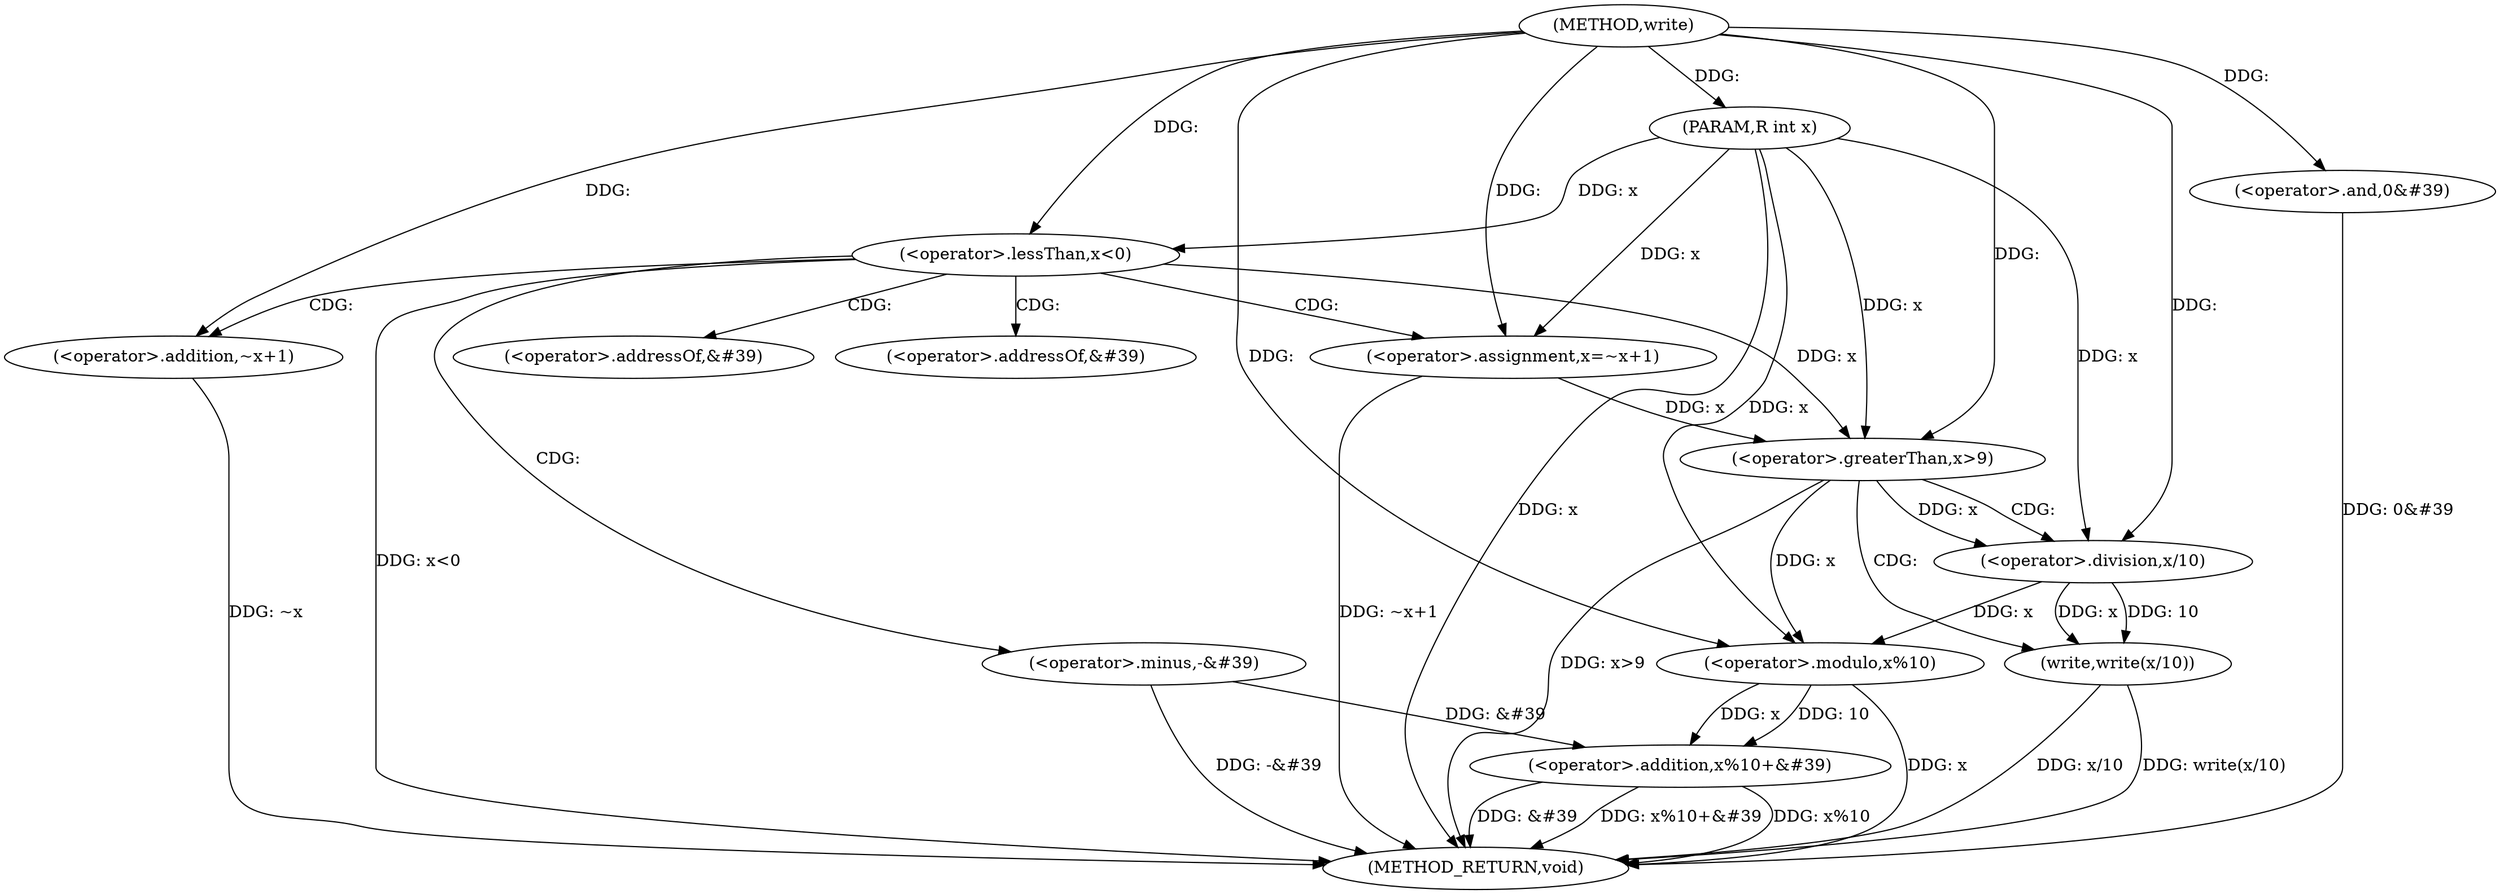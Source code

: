 digraph "write" {  
"1000163" [label = "(METHOD,write)" ]
"1000198" [label = "(METHOD_RETURN,void)" ]
"1000164" [label = "(PARAM,R int x)" ]
"1000189" [label = "(<operator>.addition,x%10+&#39)" ]
"1000195" [label = "(<operator>.and,0&#39)" ]
"1000167" [label = "(<operator>.lessThan,x<0)" ]
"1000182" [label = "(<operator>.greaterThan,x>9)" ]
"1000185" [label = "(write,write(x/10))" ]
"1000171" [label = "(<operator>.assignment,x=~x+1)" ]
"1000178" [label = "(<operator>.minus,-&#39)" ]
"1000190" [label = "(<operator>.modulo,x%10)" ]
"1000186" [label = "(<operator>.division,x/10)" ]
"1000173" [label = "(<operator>.addition,~x+1)" ]
"1000176" [label = "(<operator>.addressOf,&#39)" ]
"1000179" [label = "(<operator>.addressOf,&#39)" ]
  "1000164" -> "1000198"  [ label = "DDG: x"] 
  "1000167" -> "1000198"  [ label = "DDG: x<0"] 
  "1000171" -> "1000198"  [ label = "DDG: ~x+1"] 
  "1000178" -> "1000198"  [ label = "DDG: -&#39"] 
  "1000182" -> "1000198"  [ label = "DDG: x>9"] 
  "1000185" -> "1000198"  [ label = "DDG: x/10"] 
  "1000185" -> "1000198"  [ label = "DDG: write(x/10)"] 
  "1000190" -> "1000198"  [ label = "DDG: x"] 
  "1000189" -> "1000198"  [ label = "DDG: x%10"] 
  "1000189" -> "1000198"  [ label = "DDG: &#39"] 
  "1000189" -> "1000198"  [ label = "DDG: x%10+&#39"] 
  "1000195" -> "1000198"  [ label = "DDG: 0&#39"] 
  "1000173" -> "1000198"  [ label = "DDG: ~x"] 
  "1000163" -> "1000164"  [ label = "DDG: "] 
  "1000178" -> "1000189"  [ label = "DDG: &#39"] 
  "1000190" -> "1000189"  [ label = "DDG: x"] 
  "1000190" -> "1000189"  [ label = "DDG: 10"] 
  "1000163" -> "1000195"  [ label = "DDG: "] 
  "1000164" -> "1000167"  [ label = "DDG: x"] 
  "1000163" -> "1000167"  [ label = "DDG: "] 
  "1000163" -> "1000171"  [ label = "DDG: "] 
  "1000167" -> "1000182"  [ label = "DDG: x"] 
  "1000171" -> "1000182"  [ label = "DDG: x"] 
  "1000164" -> "1000182"  [ label = "DDG: x"] 
  "1000163" -> "1000182"  [ label = "DDG: "] 
  "1000186" -> "1000185"  [ label = "DDG: 10"] 
  "1000186" -> "1000185"  [ label = "DDG: x"] 
  "1000182" -> "1000190"  [ label = "DDG: x"] 
  "1000186" -> "1000190"  [ label = "DDG: x"] 
  "1000164" -> "1000190"  [ label = "DDG: x"] 
  "1000163" -> "1000190"  [ label = "DDG: "] 
  "1000164" -> "1000171"  [ label = "DDG: x"] 
  "1000182" -> "1000186"  [ label = "DDG: x"] 
  "1000164" -> "1000186"  [ label = "DDG: x"] 
  "1000163" -> "1000186"  [ label = "DDG: "] 
  "1000163" -> "1000173"  [ label = "DDG: "] 
  "1000167" -> "1000171"  [ label = "CDG: "] 
  "1000167" -> "1000179"  [ label = "CDG: "] 
  "1000167" -> "1000178"  [ label = "CDG: "] 
  "1000167" -> "1000176"  [ label = "CDG: "] 
  "1000167" -> "1000173"  [ label = "CDG: "] 
  "1000182" -> "1000186"  [ label = "CDG: "] 
  "1000182" -> "1000185"  [ label = "CDG: "] 
}
